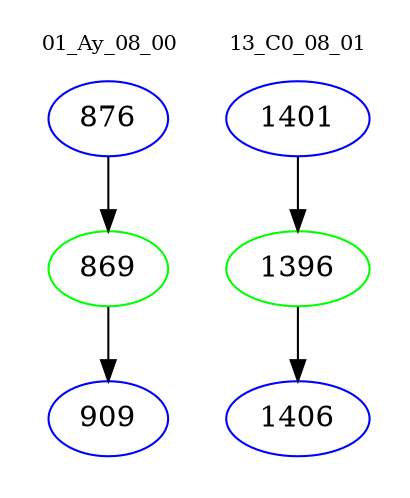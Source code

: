 digraph{
subgraph cluster_0 {
color = white
label = "01_Ay_08_00";
fontsize=10;
T0_876 [label="876", color="blue"]
T0_876 -> T0_869 [color="black"]
T0_869 [label="869", color="green"]
T0_869 -> T0_909 [color="black"]
T0_909 [label="909", color="blue"]
}
subgraph cluster_1 {
color = white
label = "13_C0_08_01";
fontsize=10;
T1_1401 [label="1401", color="blue"]
T1_1401 -> T1_1396 [color="black"]
T1_1396 [label="1396", color="green"]
T1_1396 -> T1_1406 [color="black"]
T1_1406 [label="1406", color="blue"]
}
}
